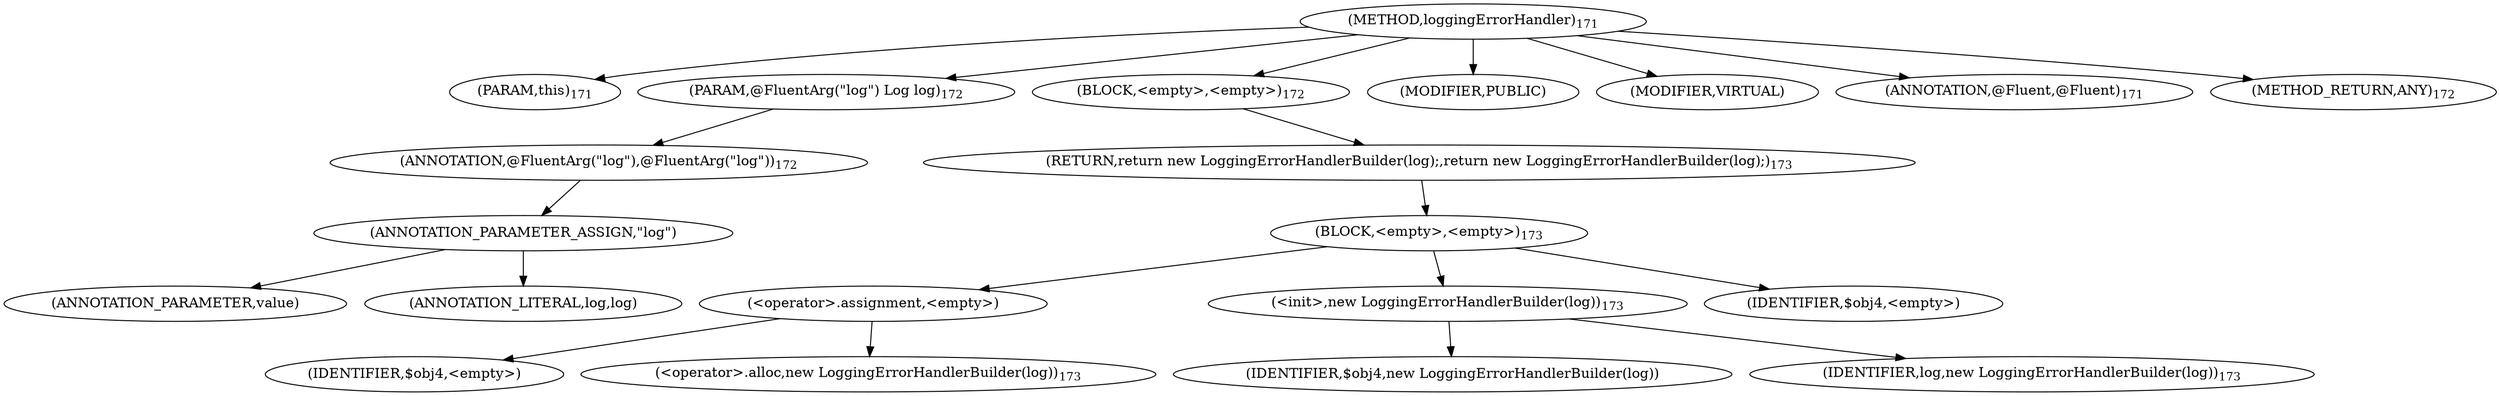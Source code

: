 digraph "loggingErrorHandler" {  
"376" [label = <(METHOD,loggingErrorHandler)<SUB>171</SUB>> ]
"377" [label = <(PARAM,this)<SUB>171</SUB>> ]
"378" [label = <(PARAM,@FluentArg(&quot;log&quot;) Log log)<SUB>172</SUB>> ]
"379" [label = <(ANNOTATION,@FluentArg(&quot;log&quot;),@FluentArg(&quot;log&quot;))<SUB>172</SUB>> ]
"380" [label = <(ANNOTATION_PARAMETER_ASSIGN,&quot;log&quot;)> ]
"381" [label = <(ANNOTATION_PARAMETER,value)> ]
"382" [label = <(ANNOTATION_LITERAL,log,log)> ]
"383" [label = <(BLOCK,&lt;empty&gt;,&lt;empty&gt;)<SUB>172</SUB>> ]
"384" [label = <(RETURN,return new LoggingErrorHandlerBuilder(log);,return new LoggingErrorHandlerBuilder(log);)<SUB>173</SUB>> ]
"385" [label = <(BLOCK,&lt;empty&gt;,&lt;empty&gt;)<SUB>173</SUB>> ]
"386" [label = <(&lt;operator&gt;.assignment,&lt;empty&gt;)> ]
"387" [label = <(IDENTIFIER,$obj4,&lt;empty&gt;)> ]
"388" [label = <(&lt;operator&gt;.alloc,new LoggingErrorHandlerBuilder(log))<SUB>173</SUB>> ]
"389" [label = <(&lt;init&gt;,new LoggingErrorHandlerBuilder(log))<SUB>173</SUB>> ]
"390" [label = <(IDENTIFIER,$obj4,new LoggingErrorHandlerBuilder(log))> ]
"391" [label = <(IDENTIFIER,log,new LoggingErrorHandlerBuilder(log))<SUB>173</SUB>> ]
"392" [label = <(IDENTIFIER,$obj4,&lt;empty&gt;)> ]
"393" [label = <(MODIFIER,PUBLIC)> ]
"394" [label = <(MODIFIER,VIRTUAL)> ]
"395" [label = <(ANNOTATION,@Fluent,@Fluent)<SUB>171</SUB>> ]
"396" [label = <(METHOD_RETURN,ANY)<SUB>172</SUB>> ]
  "376" -> "377" 
  "376" -> "378" 
  "376" -> "383" 
  "376" -> "393" 
  "376" -> "394" 
  "376" -> "395" 
  "376" -> "396" 
  "378" -> "379" 
  "379" -> "380" 
  "380" -> "381" 
  "380" -> "382" 
  "383" -> "384" 
  "384" -> "385" 
  "385" -> "386" 
  "385" -> "389" 
  "385" -> "392" 
  "386" -> "387" 
  "386" -> "388" 
  "389" -> "390" 
  "389" -> "391" 
}
